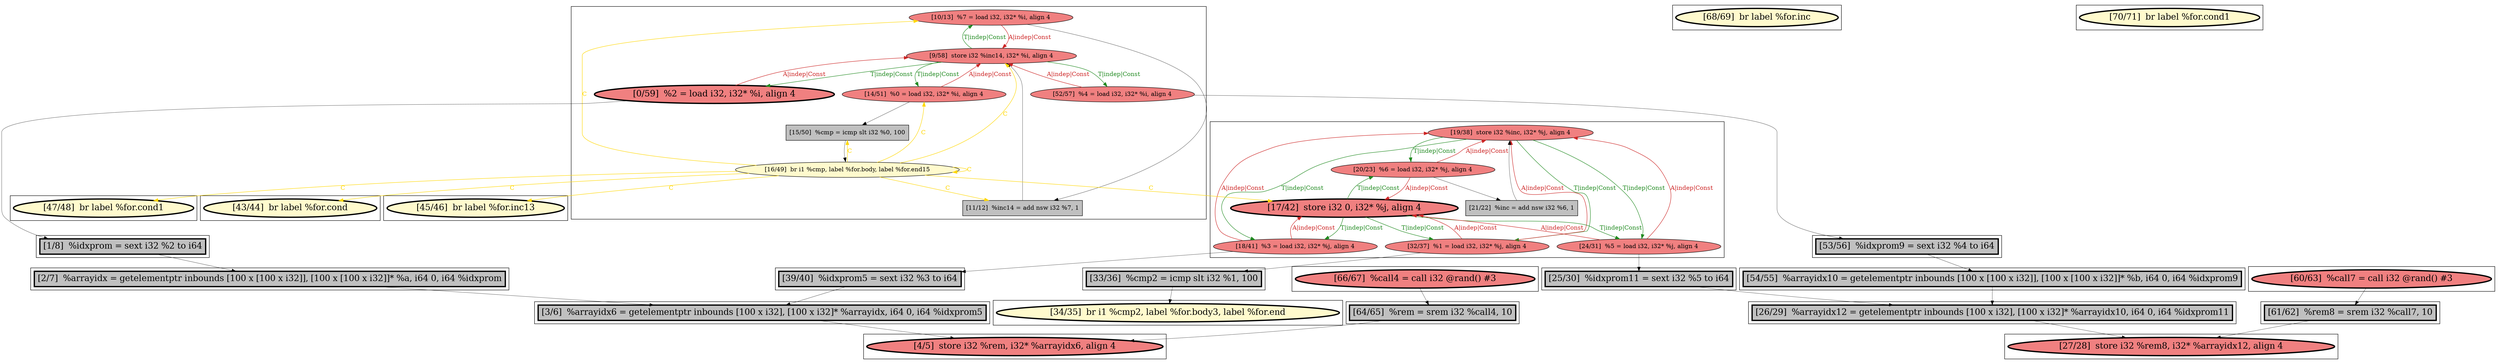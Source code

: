 
digraph G {



node1352->node1353 [style=solid,color=forestgreen,label="T|indep|Const",penwidth=1.0,fontcolor=forestgreen ]
node1353->node1352 [style=solid,color=firebrick3,label="A|indep|Const",penwidth=1.0,fontcolor=firebrick3 ]
node1337->node1338 [style=solid,color=firebrick3,label="A|indep|Const",penwidth=1.0,fontcolor=firebrick3 ]
node1358->node1355 [style=solid,color=black,label="",penwidth=0.5,fontcolor=black ]
node1357->node1345 [style=solid,color=black,label="",penwidth=0.5,fontcolor=black ]
node1338->node1337 [style=solid,color=forestgreen,label="T|indep|Const",penwidth=1.0,fontcolor=forestgreen ]
node1356->node1323 [style=solid,color=black,label="",penwidth=0.5,fontcolor=black ]
node1327->node1347 [style=solid,color=black,label="",penwidth=0.5,fontcolor=black ]
node1325->node1326 [style=solid,color=black,label="",penwidth=0.5,fontcolor=black ]
node1347->node1326 [style=solid,color=black,label="",penwidth=0.5,fontcolor=black ]
node1326->node1324 [style=solid,color=black,label="",penwidth=0.5,fontcolor=black ]
node1348->node1351 [style=solid,color=firebrick3,label="A|indep|Const",penwidth=1.0,fontcolor=firebrick3 ]
node1349->node1352 [style=solid,color=firebrick3,label="A|indep|Const",penwidth=1.0,fontcolor=firebrick3 ]
node1354->node1325 [style=solid,color=black,label="",penwidth=0.5,fontcolor=black ]
node1337->node1339 [style=solid,color=black,label="",penwidth=0.5,fontcolor=black ]
node1343->node1342 [style=solid,color=black,label="",penwidth=0.5,fontcolor=black ]
node1342->node1351 [style=solid,color=gold,label="C",penwidth=1.0,fontcolor=gold ]
node1342->node1346 [style=solid,color=gold,label="C",penwidth=1.0,fontcolor=gold ]
node1339->node1338 [style=solid,color=black,label="",penwidth=0.5,fontcolor=black ]
node1336->node1338 [style=solid,color=firebrick3,label="A|indep|Const",penwidth=1.0,fontcolor=firebrick3 ]
node1342->node1342 [style=solid,color=gold,label="C",penwidth=1.0,fontcolor=gold ]
node1333->node1324 [style=solid,color=black,label="",penwidth=0.5,fontcolor=black ]
node1354->node1352 [style=solid,color=firebrick3,label="A|indep|Const",penwidth=1.0,fontcolor=firebrick3 ]
node1351->node1353 [style=solid,color=forestgreen,label="T|indep|Const",penwidth=1.0,fontcolor=forestgreen ]
node1348->node1352 [style=solid,color=firebrick3,label="A|indep|Const",penwidth=1.0,fontcolor=firebrick3 ]
node1342->node1337 [style=solid,color=gold,label="C",penwidth=1.0,fontcolor=gold ]
node1352->node1348 [style=solid,color=forestgreen,label="T|indep|Const",penwidth=1.0,fontcolor=forestgreen ]
node1340->node1357 [style=solid,color=black,label="",penwidth=0.5,fontcolor=black ]
node1344->node1356 [style=solid,color=black,label="",penwidth=0.5,fontcolor=black ]
node1354->node1351 [style=solid,color=firebrick3,label="A|indep|Const",penwidth=1.0,fontcolor=firebrick3 ]
node1342->node1341 [style=solid,color=gold,label="C",penwidth=1.0,fontcolor=gold ]
node1351->node1349 [style=solid,color=forestgreen,label="T|indep|Const",penwidth=1.0,fontcolor=forestgreen ]
node1335->node1333 [style=solid,color=black,label="",penwidth=0.5,fontcolor=black ]
node1338->node1336 [style=solid,color=forestgreen,label="T|indep|Const",penwidth=1.0,fontcolor=forestgreen ]
node1342->node1338 [style=solid,color=gold,label="C",penwidth=1.0,fontcolor=gold ]
node1338->node1341 [style=solid,color=forestgreen,label="T|indep|Const",penwidth=1.0,fontcolor=forestgreen ]
node1342->node1334 [style=solid,color=gold,label="C",penwidth=1.0,fontcolor=gold ]
node1336->node1327 [style=solid,color=black,label="",penwidth=0.5,fontcolor=black ]
node1353->node1350 [style=solid,color=black,label="",penwidth=0.5,fontcolor=black ]
node1341->node1343 [style=solid,color=black,label="",penwidth=0.5,fontcolor=black ]
node1348->node1358 [style=solid,color=black,label="",penwidth=0.5,fontcolor=black ]
node1351->node1354 [style=solid,color=forestgreen,label="T|indep|Const",penwidth=1.0,fontcolor=forestgreen ]
node1349->node1344 [style=solid,color=black,label="",penwidth=0.5,fontcolor=black ]
node1342->node1343 [style=solid,color=gold,label="C",penwidth=1.0,fontcolor=gold ]
node1342->node1329 [style=solid,color=gold,label="C",penwidth=1.0,fontcolor=gold ]
node1352->node1349 [style=solid,color=forestgreen,label="T|indep|Const",penwidth=1.0,fontcolor=forestgreen ]
node1352->node1354 [style=solid,color=forestgreen,label="T|indep|Const",penwidth=1.0,fontcolor=forestgreen ]
node1338->node1340 [style=solid,color=forestgreen,label="T|indep|Const",penwidth=1.0,fontcolor=forestgreen ]
node1340->node1338 [style=solid,color=firebrick3,label="A|indep|Const",penwidth=1.0,fontcolor=firebrick3 ]
node1351->node1348 [style=solid,color=forestgreen,label="T|indep|Const",penwidth=1.0,fontcolor=forestgreen ]
node1345->node1356 [style=solid,color=black,label="",penwidth=0.5,fontcolor=black ]
node1353->node1351 [style=solid,color=firebrick3,label="A|indep|Const",penwidth=1.0,fontcolor=firebrick3 ]
node1342->node1339 [style=solid,color=gold,label="C",penwidth=1.0,fontcolor=gold ]
node1332->node1323 [style=solid,color=black,label="",penwidth=0.5,fontcolor=black ]
node1331->node1332 [style=solid,color=black,label="",penwidth=0.5,fontcolor=black ]
node1341->node1338 [style=solid,color=firebrick3,label="A|indep|Const",penwidth=1.0,fontcolor=firebrick3 ]
node1349->node1351 [style=solid,color=firebrick3,label="A|indep|Const",penwidth=1.0,fontcolor=firebrick3 ]
node1350->node1352 [style=solid,color=black,label="",penwidth=0.5,fontcolor=black ]


subgraph cluster22 {


node1358 [penwidth=3.0,fontsize=20,fillcolor=grey,label="[33/36]  %cmp2 = icmp slt i32 %1, 100",shape=rectangle,style=filled ]



}

subgraph cluster20 {


node1356 [penwidth=3.0,fontsize=20,fillcolor=grey,label="[3/6]  %arrayidx6 = getelementptr inbounds [100 x i32], [100 x i32]* %arrayidx, i64 0, i64 %idxprom5",shape=rectangle,style=filled ]



}

subgraph cluster18 {


node1354 [fillcolor=lightcoral,label="[24/31]  %5 = load i32, i32* %j, align 4",shape=ellipse,style=filled ]
node1353 [fillcolor=lightcoral,label="[20/23]  %6 = load i32, i32* %j, align 4",shape=ellipse,style=filled ]
node1350 [fillcolor=grey,label="[21/22]  %inc = add nsw i32 %6, 1",shape=rectangle,style=filled ]
node1352 [fillcolor=lightcoral,label="[19/38]  store i32 %inc, i32* %j, align 4",shape=ellipse,style=filled ]
node1349 [fillcolor=lightcoral,label="[18/41]  %3 = load i32, i32* %j, align 4",shape=ellipse,style=filled ]
node1348 [fillcolor=lightcoral,label="[32/37]  %1 = load i32, i32* %j, align 4",shape=ellipse,style=filled ]
node1351 [penwidth=3.0,fontsize=20,fillcolor=lightcoral,label="[17/42]  store i32 0, i32* %j, align 4",shape=ellipse,style=filled ]



}

subgraph cluster16 {


node1346 [penwidth=3.0,fontsize=20,fillcolor=lemonchiffon,label="[47/48]  br label %for.cond1",shape=ellipse,style=filled ]



}

subgraph cluster17 {


node1347 [penwidth=3.0,fontsize=20,fillcolor=grey,label="[54/55]  %arrayidx10 = getelementptr inbounds [100 x [100 x i32]], [100 x [100 x i32]]* %b, i64 0, i64 %idxprom9",shape=rectangle,style=filled ]



}

subgraph cluster4 {


node1327 [penwidth=3.0,fontsize=20,fillcolor=grey,label="[53/56]  %idxprom9 = sext i32 %4 to i64",shape=rectangle,style=filled ]



}

subgraph cluster3 {


node1326 [penwidth=3.0,fontsize=20,fillcolor=grey,label="[26/29]  %arrayidx12 = getelementptr inbounds [100 x i32], [100 x i32]* %arrayidx10, i64 0, i64 %idxprom11",shape=rectangle,style=filled ]



}

subgraph cluster2 {


node1325 [penwidth=3.0,fontsize=20,fillcolor=grey,label="[25/30]  %idxprom11 = sext i32 %5 to i64",shape=rectangle,style=filled ]



}

subgraph cluster1 {


node1324 [penwidth=3.0,fontsize=20,fillcolor=lightcoral,label="[27/28]  store i32 %rem8, i32* %arrayidx12, align 4",shape=ellipse,style=filled ]



}

subgraph cluster12 {


node1335 [penwidth=3.0,fontsize=20,fillcolor=lightcoral,label="[60/63]  %call7 = call i32 @rand() #3",shape=ellipse,style=filled ]



}

subgraph cluster5 {


node1328 [penwidth=3.0,fontsize=20,fillcolor=lemonchiffon,label="[68/69]  br label %for.inc",shape=ellipse,style=filled ]



}

subgraph cluster0 {


node1323 [penwidth=3.0,fontsize=20,fillcolor=lightcoral,label="[4/5]  store i32 %rem, i32* %arrayidx6, align 4",shape=ellipse,style=filled ]



}

subgraph cluster6 {


node1329 [penwidth=3.0,fontsize=20,fillcolor=lemonchiffon,label="[45/46]  br label %for.inc13",shape=ellipse,style=filled ]



}

subgraph cluster14 {


node1344 [penwidth=3.0,fontsize=20,fillcolor=grey,label="[39/40]  %idxprom5 = sext i32 %3 to i64",shape=rectangle,style=filled ]



}

subgraph cluster7 {


node1330 [penwidth=3.0,fontsize=20,fillcolor=lemonchiffon,label="[70/71]  br label %for.cond1",shape=ellipse,style=filled ]



}

subgraph cluster8 {


node1331 [penwidth=3.0,fontsize=20,fillcolor=lightcoral,label="[66/67]  %call4 = call i32 @rand() #3",shape=ellipse,style=filled ]



}

subgraph cluster21 {


node1357 [penwidth=3.0,fontsize=20,fillcolor=grey,label="[1/8]  %idxprom = sext i32 %2 to i64",shape=rectangle,style=filled ]



}

subgraph cluster9 {


node1332 [penwidth=3.0,fontsize=20,fillcolor=grey,label="[64/65]  %rem = srem i32 %call4, 10",shape=rectangle,style=filled ]



}

subgraph cluster19 {


node1355 [penwidth=3.0,fontsize=20,fillcolor=lemonchiffon,label="[34/35]  br i1 %cmp2, label %for.body3, label %for.end",shape=ellipse,style=filled ]



}

subgraph cluster10 {


node1333 [penwidth=3.0,fontsize=20,fillcolor=grey,label="[61/62]  %rem8 = srem i32 %call7, 10",shape=rectangle,style=filled ]



}

subgraph cluster11 {


node1334 [penwidth=3.0,fontsize=20,fillcolor=lemonchiffon,label="[43/44]  br label %for.cond",shape=ellipse,style=filled ]



}

subgraph cluster13 {


node1343 [fillcolor=grey,label="[15/50]  %cmp = icmp slt i32 %0, 100",shape=rectangle,style=filled ]
node1342 [fillcolor=lemonchiffon,label="[16/49]  br i1 %cmp, label %for.body, label %for.end15",shape=ellipse,style=filled ]
node1337 [fillcolor=lightcoral,label="[10/13]  %7 = load i32, i32* %i, align 4",shape=ellipse,style=filled ]
node1339 [fillcolor=grey,label="[11/12]  %inc14 = add nsw i32 %7, 1",shape=rectangle,style=filled ]
node1336 [fillcolor=lightcoral,label="[52/57]  %4 = load i32, i32* %i, align 4",shape=ellipse,style=filled ]
node1338 [fillcolor=lightcoral,label="[9/58]  store i32 %inc14, i32* %i, align 4",shape=ellipse,style=filled ]
node1340 [penwidth=3.0,fontsize=20,fillcolor=lightcoral,label="[0/59]  %2 = load i32, i32* %i, align 4",shape=ellipse,style=filled ]
node1341 [fillcolor=lightcoral,label="[14/51]  %0 = load i32, i32* %i, align 4",shape=ellipse,style=filled ]



}

subgraph cluster15 {


node1345 [penwidth=3.0,fontsize=20,fillcolor=grey,label="[2/7]  %arrayidx = getelementptr inbounds [100 x [100 x i32]], [100 x [100 x i32]]* %a, i64 0, i64 %idxprom",shape=rectangle,style=filled ]



}

}
